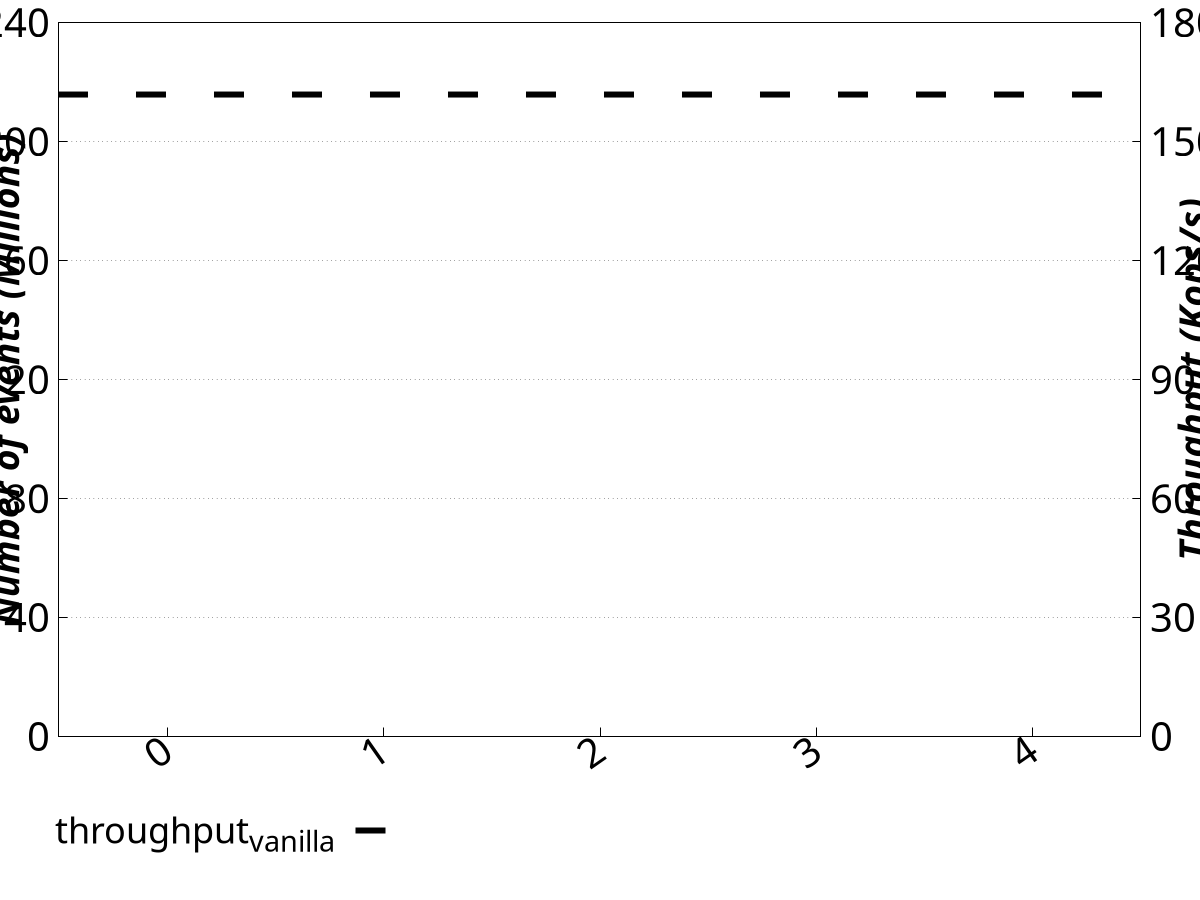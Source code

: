 #!/usr/bin/gnuplot -p

reset
fontsize = 24
set term postscript enhanced color eps size 5.5,4 fontsize
set output "graphs/micro_dio_es_filters.eps"
set datafile separator ";"

set style data histogram
set style histogram rowstacked
set style fill solid
set boxwidth 0.7

# Y axis
set grid ytics
set ytics nomirror
set format y '%.s'
set yrange [0:240000000]
set ytics 0,40000000,240000000
set ylabel "{/:Bold {/:Italic Number of events (Millions)}}" font ", 28" offset 0, 0
set ytics font ", 30"

# Y2 axis
set y2tics
set grid y2tics
set format y2 '%.s'
set y2range [0:180000]
set y2tics 0,30000,180000
set y2label "{/:Bold {/:Italic Throughput (Kops/s)}}" font ", 28" offset -0.5, 0
set y2tics font ", 30"

# X axis
set xtics nomirror  rotate by 35 right
set xrange [-0.5:4.5]
set xtics font ", 30"

set lmargin 6.5
set rmargin 6.5
set bmargin 7.5
# -------------------------------------------------------------------

set key at screen 0.5, 0.05 center vertical height 1 width -5 maxrows 2 sample 2 font ", 27"
plot ARG1 index 0 using ($32-$14):xtic(1) ti "events_{complete}" lc rgbcolor "black" lw 2,\
     ARG1 index 0 using 14 ti "events_{incomplete}" lt -1 lw 2 fs pattern 1,\
     ARG1 index 0 using 20 ti "events_{lost}" lt -1 lw 2 fs pattern 8, \
     161768.075 axes x1y2 with lines lw 6 lt rgb "#000000" dashtype 2 notitle, \
     NaN with lines lw 6 lt rgb "#000000" dashtype 2 ti "throughput_{vanilla}", \
     ARG1 index 1 u 2 ti "throughput_{DIO}" axes x1y2 with linesp ls 7 lw 6 pt 6
